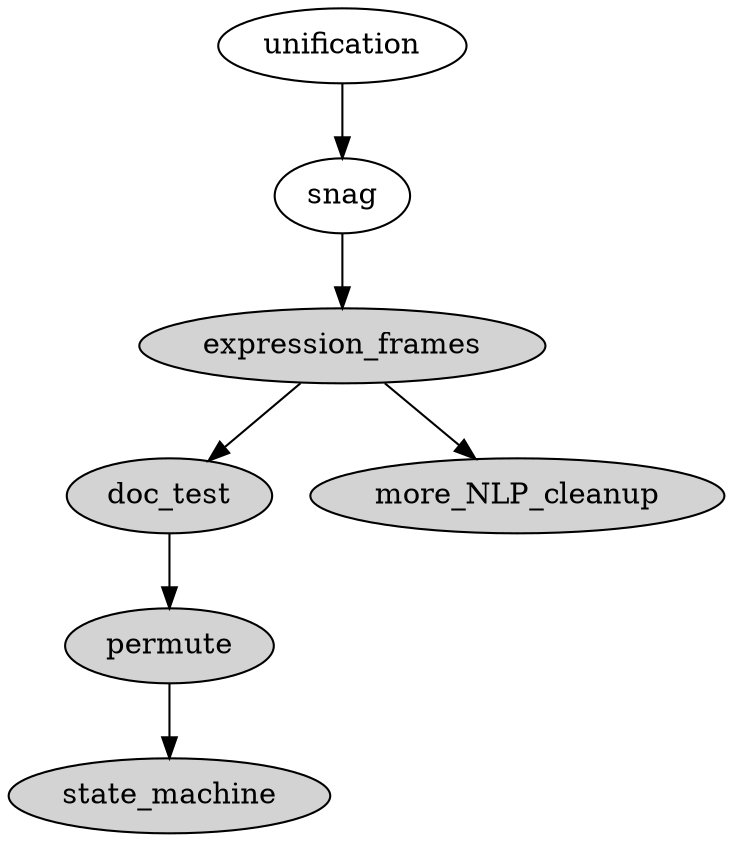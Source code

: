 digraph g {

  doc_test [style=filled]
  expression_frames [style=filled]
  more_NLP_cleanup [style=filled]
  permute [style=filled]
  state_machine [style=filled]

  permute->state_machine
  expression_frames->more_NLP_cleanup
  expression_frames->doc_test
  doc_test->permute
  snag->expression_frames
  unification->snag
}
